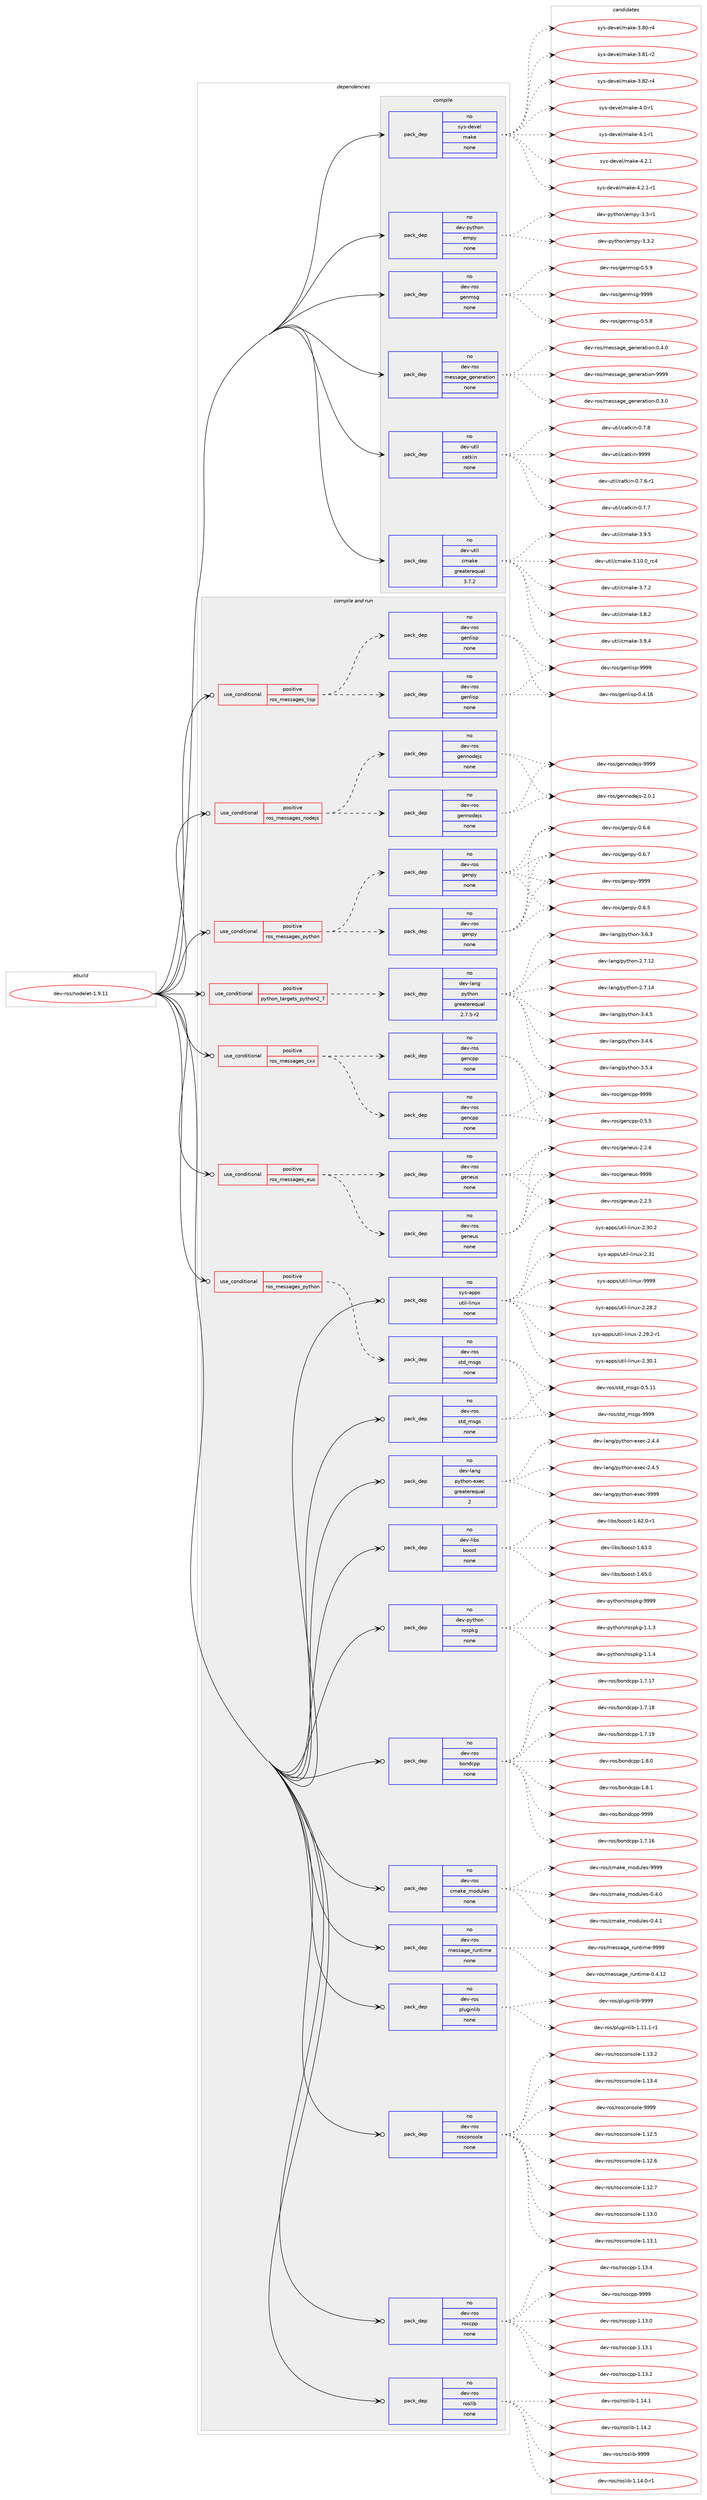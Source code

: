 digraph prolog {

# *************
# Graph options
# *************

newrank=true;
concentrate=true;
compound=true;
graph [rankdir=LR,fontname=Helvetica,fontsize=10,ranksep=1.5];#, ranksep=2.5, nodesep=0.2];
edge  [arrowhead=vee];
node  [fontname=Helvetica,fontsize=10];

# **********
# The ebuild
# **********

subgraph cluster_leftcol {
color=gray;
rank=same;
label=<<i>ebuild</i>>;
id [label="dev-ros/nodelet-1.9.11", color=red, width=4, href="../dev-ros/nodelet-1.9.11.svg"];
}

# ****************
# The dependencies
# ****************

subgraph cluster_midcol {
color=gray;
label=<<i>dependencies</i>>;
subgraph cluster_compile {
fillcolor="#eeeeee";
style=filled;
label=<<i>compile</i>>;
subgraph pack155551 {
dependency205487 [label=<<TABLE BORDER="0" CELLBORDER="1" CELLSPACING="0" CELLPADDING="4" WIDTH="220"><TR><TD ROWSPAN="6" CELLPADDING="30">pack_dep</TD></TR><TR><TD WIDTH="110">no</TD></TR><TR><TD>dev-python</TD></TR><TR><TD>empy</TD></TR><TR><TD>none</TD></TR><TR><TD></TD></TR></TABLE>>, shape=none, color=blue];
}
id:e -> dependency205487:w [weight=20,style="solid",arrowhead="vee"];
subgraph pack155552 {
dependency205488 [label=<<TABLE BORDER="0" CELLBORDER="1" CELLSPACING="0" CELLPADDING="4" WIDTH="220"><TR><TD ROWSPAN="6" CELLPADDING="30">pack_dep</TD></TR><TR><TD WIDTH="110">no</TD></TR><TR><TD>dev-ros</TD></TR><TR><TD>genmsg</TD></TR><TR><TD>none</TD></TR><TR><TD></TD></TR></TABLE>>, shape=none, color=blue];
}
id:e -> dependency205488:w [weight=20,style="solid",arrowhead="vee"];
subgraph pack155553 {
dependency205489 [label=<<TABLE BORDER="0" CELLBORDER="1" CELLSPACING="0" CELLPADDING="4" WIDTH="220"><TR><TD ROWSPAN="6" CELLPADDING="30">pack_dep</TD></TR><TR><TD WIDTH="110">no</TD></TR><TR><TD>dev-ros</TD></TR><TR><TD>message_generation</TD></TR><TR><TD>none</TD></TR><TR><TD></TD></TR></TABLE>>, shape=none, color=blue];
}
id:e -> dependency205489:w [weight=20,style="solid",arrowhead="vee"];
subgraph pack155554 {
dependency205490 [label=<<TABLE BORDER="0" CELLBORDER="1" CELLSPACING="0" CELLPADDING="4" WIDTH="220"><TR><TD ROWSPAN="6" CELLPADDING="30">pack_dep</TD></TR><TR><TD WIDTH="110">no</TD></TR><TR><TD>dev-util</TD></TR><TR><TD>catkin</TD></TR><TR><TD>none</TD></TR><TR><TD></TD></TR></TABLE>>, shape=none, color=blue];
}
id:e -> dependency205490:w [weight=20,style="solid",arrowhead="vee"];
subgraph pack155555 {
dependency205491 [label=<<TABLE BORDER="0" CELLBORDER="1" CELLSPACING="0" CELLPADDING="4" WIDTH="220"><TR><TD ROWSPAN="6" CELLPADDING="30">pack_dep</TD></TR><TR><TD WIDTH="110">no</TD></TR><TR><TD>dev-util</TD></TR><TR><TD>cmake</TD></TR><TR><TD>greaterequal</TD></TR><TR><TD>3.7.2</TD></TR></TABLE>>, shape=none, color=blue];
}
id:e -> dependency205491:w [weight=20,style="solid",arrowhead="vee"];
subgraph pack155556 {
dependency205492 [label=<<TABLE BORDER="0" CELLBORDER="1" CELLSPACING="0" CELLPADDING="4" WIDTH="220"><TR><TD ROWSPAN="6" CELLPADDING="30">pack_dep</TD></TR><TR><TD WIDTH="110">no</TD></TR><TR><TD>sys-devel</TD></TR><TR><TD>make</TD></TR><TR><TD>none</TD></TR><TR><TD></TD></TR></TABLE>>, shape=none, color=blue];
}
id:e -> dependency205492:w [weight=20,style="solid",arrowhead="vee"];
}
subgraph cluster_compileandrun {
fillcolor="#eeeeee";
style=filled;
label=<<i>compile and run</i>>;
subgraph cond45949 {
dependency205493 [label=<<TABLE BORDER="0" CELLBORDER="1" CELLSPACING="0" CELLPADDING="4"><TR><TD ROWSPAN="3" CELLPADDING="10">use_conditional</TD></TR><TR><TD>positive</TD></TR><TR><TD>python_targets_python2_7</TD></TR></TABLE>>, shape=none, color=red];
subgraph pack155557 {
dependency205494 [label=<<TABLE BORDER="0" CELLBORDER="1" CELLSPACING="0" CELLPADDING="4" WIDTH="220"><TR><TD ROWSPAN="6" CELLPADDING="30">pack_dep</TD></TR><TR><TD WIDTH="110">no</TD></TR><TR><TD>dev-lang</TD></TR><TR><TD>python</TD></TR><TR><TD>greaterequal</TD></TR><TR><TD>2.7.5-r2</TD></TR></TABLE>>, shape=none, color=blue];
}
dependency205493:e -> dependency205494:w [weight=20,style="dashed",arrowhead="vee"];
}
id:e -> dependency205493:w [weight=20,style="solid",arrowhead="odotvee"];
subgraph cond45950 {
dependency205495 [label=<<TABLE BORDER="0" CELLBORDER="1" CELLSPACING="0" CELLPADDING="4"><TR><TD ROWSPAN="3" CELLPADDING="10">use_conditional</TD></TR><TR><TD>positive</TD></TR><TR><TD>ros_messages_cxx</TD></TR></TABLE>>, shape=none, color=red];
subgraph pack155558 {
dependency205496 [label=<<TABLE BORDER="0" CELLBORDER="1" CELLSPACING="0" CELLPADDING="4" WIDTH="220"><TR><TD ROWSPAN="6" CELLPADDING="30">pack_dep</TD></TR><TR><TD WIDTH="110">no</TD></TR><TR><TD>dev-ros</TD></TR><TR><TD>gencpp</TD></TR><TR><TD>none</TD></TR><TR><TD></TD></TR></TABLE>>, shape=none, color=blue];
}
dependency205495:e -> dependency205496:w [weight=20,style="dashed",arrowhead="vee"];
subgraph pack155559 {
dependency205497 [label=<<TABLE BORDER="0" CELLBORDER="1" CELLSPACING="0" CELLPADDING="4" WIDTH="220"><TR><TD ROWSPAN="6" CELLPADDING="30">pack_dep</TD></TR><TR><TD WIDTH="110">no</TD></TR><TR><TD>dev-ros</TD></TR><TR><TD>gencpp</TD></TR><TR><TD>none</TD></TR><TR><TD></TD></TR></TABLE>>, shape=none, color=blue];
}
dependency205495:e -> dependency205497:w [weight=20,style="dashed",arrowhead="vee"];
}
id:e -> dependency205495:w [weight=20,style="solid",arrowhead="odotvee"];
subgraph cond45951 {
dependency205498 [label=<<TABLE BORDER="0" CELLBORDER="1" CELLSPACING="0" CELLPADDING="4"><TR><TD ROWSPAN="3" CELLPADDING="10">use_conditional</TD></TR><TR><TD>positive</TD></TR><TR><TD>ros_messages_eus</TD></TR></TABLE>>, shape=none, color=red];
subgraph pack155560 {
dependency205499 [label=<<TABLE BORDER="0" CELLBORDER="1" CELLSPACING="0" CELLPADDING="4" WIDTH="220"><TR><TD ROWSPAN="6" CELLPADDING="30">pack_dep</TD></TR><TR><TD WIDTH="110">no</TD></TR><TR><TD>dev-ros</TD></TR><TR><TD>geneus</TD></TR><TR><TD>none</TD></TR><TR><TD></TD></TR></TABLE>>, shape=none, color=blue];
}
dependency205498:e -> dependency205499:w [weight=20,style="dashed",arrowhead="vee"];
subgraph pack155561 {
dependency205500 [label=<<TABLE BORDER="0" CELLBORDER="1" CELLSPACING="0" CELLPADDING="4" WIDTH="220"><TR><TD ROWSPAN="6" CELLPADDING="30">pack_dep</TD></TR><TR><TD WIDTH="110">no</TD></TR><TR><TD>dev-ros</TD></TR><TR><TD>geneus</TD></TR><TR><TD>none</TD></TR><TR><TD></TD></TR></TABLE>>, shape=none, color=blue];
}
dependency205498:e -> dependency205500:w [weight=20,style="dashed",arrowhead="vee"];
}
id:e -> dependency205498:w [weight=20,style="solid",arrowhead="odotvee"];
subgraph cond45952 {
dependency205501 [label=<<TABLE BORDER="0" CELLBORDER="1" CELLSPACING="0" CELLPADDING="4"><TR><TD ROWSPAN="3" CELLPADDING="10">use_conditional</TD></TR><TR><TD>positive</TD></TR><TR><TD>ros_messages_lisp</TD></TR></TABLE>>, shape=none, color=red];
subgraph pack155562 {
dependency205502 [label=<<TABLE BORDER="0" CELLBORDER="1" CELLSPACING="0" CELLPADDING="4" WIDTH="220"><TR><TD ROWSPAN="6" CELLPADDING="30">pack_dep</TD></TR><TR><TD WIDTH="110">no</TD></TR><TR><TD>dev-ros</TD></TR><TR><TD>genlisp</TD></TR><TR><TD>none</TD></TR><TR><TD></TD></TR></TABLE>>, shape=none, color=blue];
}
dependency205501:e -> dependency205502:w [weight=20,style="dashed",arrowhead="vee"];
subgraph pack155563 {
dependency205503 [label=<<TABLE BORDER="0" CELLBORDER="1" CELLSPACING="0" CELLPADDING="4" WIDTH="220"><TR><TD ROWSPAN="6" CELLPADDING="30">pack_dep</TD></TR><TR><TD WIDTH="110">no</TD></TR><TR><TD>dev-ros</TD></TR><TR><TD>genlisp</TD></TR><TR><TD>none</TD></TR><TR><TD></TD></TR></TABLE>>, shape=none, color=blue];
}
dependency205501:e -> dependency205503:w [weight=20,style="dashed",arrowhead="vee"];
}
id:e -> dependency205501:w [weight=20,style="solid",arrowhead="odotvee"];
subgraph cond45953 {
dependency205504 [label=<<TABLE BORDER="0" CELLBORDER="1" CELLSPACING="0" CELLPADDING="4"><TR><TD ROWSPAN="3" CELLPADDING="10">use_conditional</TD></TR><TR><TD>positive</TD></TR><TR><TD>ros_messages_nodejs</TD></TR></TABLE>>, shape=none, color=red];
subgraph pack155564 {
dependency205505 [label=<<TABLE BORDER="0" CELLBORDER="1" CELLSPACING="0" CELLPADDING="4" WIDTH="220"><TR><TD ROWSPAN="6" CELLPADDING="30">pack_dep</TD></TR><TR><TD WIDTH="110">no</TD></TR><TR><TD>dev-ros</TD></TR><TR><TD>gennodejs</TD></TR><TR><TD>none</TD></TR><TR><TD></TD></TR></TABLE>>, shape=none, color=blue];
}
dependency205504:e -> dependency205505:w [weight=20,style="dashed",arrowhead="vee"];
subgraph pack155565 {
dependency205506 [label=<<TABLE BORDER="0" CELLBORDER="1" CELLSPACING="0" CELLPADDING="4" WIDTH="220"><TR><TD ROWSPAN="6" CELLPADDING="30">pack_dep</TD></TR><TR><TD WIDTH="110">no</TD></TR><TR><TD>dev-ros</TD></TR><TR><TD>gennodejs</TD></TR><TR><TD>none</TD></TR><TR><TD></TD></TR></TABLE>>, shape=none, color=blue];
}
dependency205504:e -> dependency205506:w [weight=20,style="dashed",arrowhead="vee"];
}
id:e -> dependency205504:w [weight=20,style="solid",arrowhead="odotvee"];
subgraph cond45954 {
dependency205507 [label=<<TABLE BORDER="0" CELLBORDER="1" CELLSPACING="0" CELLPADDING="4"><TR><TD ROWSPAN="3" CELLPADDING="10">use_conditional</TD></TR><TR><TD>positive</TD></TR><TR><TD>ros_messages_python</TD></TR></TABLE>>, shape=none, color=red];
subgraph pack155566 {
dependency205508 [label=<<TABLE BORDER="0" CELLBORDER="1" CELLSPACING="0" CELLPADDING="4" WIDTH="220"><TR><TD ROWSPAN="6" CELLPADDING="30">pack_dep</TD></TR><TR><TD WIDTH="110">no</TD></TR><TR><TD>dev-ros</TD></TR><TR><TD>genpy</TD></TR><TR><TD>none</TD></TR><TR><TD></TD></TR></TABLE>>, shape=none, color=blue];
}
dependency205507:e -> dependency205508:w [weight=20,style="dashed",arrowhead="vee"];
subgraph pack155567 {
dependency205509 [label=<<TABLE BORDER="0" CELLBORDER="1" CELLSPACING="0" CELLPADDING="4" WIDTH="220"><TR><TD ROWSPAN="6" CELLPADDING="30">pack_dep</TD></TR><TR><TD WIDTH="110">no</TD></TR><TR><TD>dev-ros</TD></TR><TR><TD>genpy</TD></TR><TR><TD>none</TD></TR><TR><TD></TD></TR></TABLE>>, shape=none, color=blue];
}
dependency205507:e -> dependency205509:w [weight=20,style="dashed",arrowhead="vee"];
}
id:e -> dependency205507:w [weight=20,style="solid",arrowhead="odotvee"];
subgraph cond45955 {
dependency205510 [label=<<TABLE BORDER="0" CELLBORDER="1" CELLSPACING="0" CELLPADDING="4"><TR><TD ROWSPAN="3" CELLPADDING="10">use_conditional</TD></TR><TR><TD>positive</TD></TR><TR><TD>ros_messages_python</TD></TR></TABLE>>, shape=none, color=red];
subgraph pack155568 {
dependency205511 [label=<<TABLE BORDER="0" CELLBORDER="1" CELLSPACING="0" CELLPADDING="4" WIDTH="220"><TR><TD ROWSPAN="6" CELLPADDING="30">pack_dep</TD></TR><TR><TD WIDTH="110">no</TD></TR><TR><TD>dev-ros</TD></TR><TR><TD>std_msgs</TD></TR><TR><TD>none</TD></TR><TR><TD></TD></TR></TABLE>>, shape=none, color=blue];
}
dependency205510:e -> dependency205511:w [weight=20,style="dashed",arrowhead="vee"];
}
id:e -> dependency205510:w [weight=20,style="solid",arrowhead="odotvee"];
subgraph pack155569 {
dependency205512 [label=<<TABLE BORDER="0" CELLBORDER="1" CELLSPACING="0" CELLPADDING="4" WIDTH="220"><TR><TD ROWSPAN="6" CELLPADDING="30">pack_dep</TD></TR><TR><TD WIDTH="110">no</TD></TR><TR><TD>dev-lang</TD></TR><TR><TD>python-exec</TD></TR><TR><TD>greaterequal</TD></TR><TR><TD>2</TD></TR></TABLE>>, shape=none, color=blue];
}
id:e -> dependency205512:w [weight=20,style="solid",arrowhead="odotvee"];
subgraph pack155570 {
dependency205513 [label=<<TABLE BORDER="0" CELLBORDER="1" CELLSPACING="0" CELLPADDING="4" WIDTH="220"><TR><TD ROWSPAN="6" CELLPADDING="30">pack_dep</TD></TR><TR><TD WIDTH="110">no</TD></TR><TR><TD>dev-libs</TD></TR><TR><TD>boost</TD></TR><TR><TD>none</TD></TR><TR><TD></TD></TR></TABLE>>, shape=none, color=blue];
}
id:e -> dependency205513:w [weight=20,style="solid",arrowhead="odotvee"];
subgraph pack155571 {
dependency205514 [label=<<TABLE BORDER="0" CELLBORDER="1" CELLSPACING="0" CELLPADDING="4" WIDTH="220"><TR><TD ROWSPAN="6" CELLPADDING="30">pack_dep</TD></TR><TR><TD WIDTH="110">no</TD></TR><TR><TD>dev-python</TD></TR><TR><TD>rospkg</TD></TR><TR><TD>none</TD></TR><TR><TD></TD></TR></TABLE>>, shape=none, color=blue];
}
id:e -> dependency205514:w [weight=20,style="solid",arrowhead="odotvee"];
subgraph pack155572 {
dependency205515 [label=<<TABLE BORDER="0" CELLBORDER="1" CELLSPACING="0" CELLPADDING="4" WIDTH="220"><TR><TD ROWSPAN="6" CELLPADDING="30">pack_dep</TD></TR><TR><TD WIDTH="110">no</TD></TR><TR><TD>dev-ros</TD></TR><TR><TD>bondcpp</TD></TR><TR><TD>none</TD></TR><TR><TD></TD></TR></TABLE>>, shape=none, color=blue];
}
id:e -> dependency205515:w [weight=20,style="solid",arrowhead="odotvee"];
subgraph pack155573 {
dependency205516 [label=<<TABLE BORDER="0" CELLBORDER="1" CELLSPACING="0" CELLPADDING="4" WIDTH="220"><TR><TD ROWSPAN="6" CELLPADDING="30">pack_dep</TD></TR><TR><TD WIDTH="110">no</TD></TR><TR><TD>dev-ros</TD></TR><TR><TD>cmake_modules</TD></TR><TR><TD>none</TD></TR><TR><TD></TD></TR></TABLE>>, shape=none, color=blue];
}
id:e -> dependency205516:w [weight=20,style="solid",arrowhead="odotvee"];
subgraph pack155574 {
dependency205517 [label=<<TABLE BORDER="0" CELLBORDER="1" CELLSPACING="0" CELLPADDING="4" WIDTH="220"><TR><TD ROWSPAN="6" CELLPADDING="30">pack_dep</TD></TR><TR><TD WIDTH="110">no</TD></TR><TR><TD>dev-ros</TD></TR><TR><TD>message_runtime</TD></TR><TR><TD>none</TD></TR><TR><TD></TD></TR></TABLE>>, shape=none, color=blue];
}
id:e -> dependency205517:w [weight=20,style="solid",arrowhead="odotvee"];
subgraph pack155575 {
dependency205518 [label=<<TABLE BORDER="0" CELLBORDER="1" CELLSPACING="0" CELLPADDING="4" WIDTH="220"><TR><TD ROWSPAN="6" CELLPADDING="30">pack_dep</TD></TR><TR><TD WIDTH="110">no</TD></TR><TR><TD>dev-ros</TD></TR><TR><TD>pluginlib</TD></TR><TR><TD>none</TD></TR><TR><TD></TD></TR></TABLE>>, shape=none, color=blue];
}
id:e -> dependency205518:w [weight=20,style="solid",arrowhead="odotvee"];
subgraph pack155576 {
dependency205519 [label=<<TABLE BORDER="0" CELLBORDER="1" CELLSPACING="0" CELLPADDING="4" WIDTH="220"><TR><TD ROWSPAN="6" CELLPADDING="30">pack_dep</TD></TR><TR><TD WIDTH="110">no</TD></TR><TR><TD>dev-ros</TD></TR><TR><TD>rosconsole</TD></TR><TR><TD>none</TD></TR><TR><TD></TD></TR></TABLE>>, shape=none, color=blue];
}
id:e -> dependency205519:w [weight=20,style="solid",arrowhead="odotvee"];
subgraph pack155577 {
dependency205520 [label=<<TABLE BORDER="0" CELLBORDER="1" CELLSPACING="0" CELLPADDING="4" WIDTH="220"><TR><TD ROWSPAN="6" CELLPADDING="30">pack_dep</TD></TR><TR><TD WIDTH="110">no</TD></TR><TR><TD>dev-ros</TD></TR><TR><TD>roscpp</TD></TR><TR><TD>none</TD></TR><TR><TD></TD></TR></TABLE>>, shape=none, color=blue];
}
id:e -> dependency205520:w [weight=20,style="solid",arrowhead="odotvee"];
subgraph pack155578 {
dependency205521 [label=<<TABLE BORDER="0" CELLBORDER="1" CELLSPACING="0" CELLPADDING="4" WIDTH="220"><TR><TD ROWSPAN="6" CELLPADDING="30">pack_dep</TD></TR><TR><TD WIDTH="110">no</TD></TR><TR><TD>dev-ros</TD></TR><TR><TD>roslib</TD></TR><TR><TD>none</TD></TR><TR><TD></TD></TR></TABLE>>, shape=none, color=blue];
}
id:e -> dependency205521:w [weight=20,style="solid",arrowhead="odotvee"];
subgraph pack155579 {
dependency205522 [label=<<TABLE BORDER="0" CELLBORDER="1" CELLSPACING="0" CELLPADDING="4" WIDTH="220"><TR><TD ROWSPAN="6" CELLPADDING="30">pack_dep</TD></TR><TR><TD WIDTH="110">no</TD></TR><TR><TD>dev-ros</TD></TR><TR><TD>std_msgs</TD></TR><TR><TD>none</TD></TR><TR><TD></TD></TR></TABLE>>, shape=none, color=blue];
}
id:e -> dependency205522:w [weight=20,style="solid",arrowhead="odotvee"];
subgraph pack155580 {
dependency205523 [label=<<TABLE BORDER="0" CELLBORDER="1" CELLSPACING="0" CELLPADDING="4" WIDTH="220"><TR><TD ROWSPAN="6" CELLPADDING="30">pack_dep</TD></TR><TR><TD WIDTH="110">no</TD></TR><TR><TD>sys-apps</TD></TR><TR><TD>util-linux</TD></TR><TR><TD>none</TD></TR><TR><TD></TD></TR></TABLE>>, shape=none, color=blue];
}
id:e -> dependency205523:w [weight=20,style="solid",arrowhead="odotvee"];
}
subgraph cluster_run {
fillcolor="#eeeeee";
style=filled;
label=<<i>run</i>>;
}
}

# **************
# The candidates
# **************

subgraph cluster_choices {
rank=same;
color=gray;
label=<<i>candidates</i>>;

subgraph choice155551 {
color=black;
nodesep=1;
choice1001011184511212111610411111047101109112121455146514511449 [label="dev-python/empy-3.3-r1", color=red, width=4,href="../dev-python/empy-3.3-r1.svg"];
choice1001011184511212111610411111047101109112121455146514650 [label="dev-python/empy-3.3.2", color=red, width=4,href="../dev-python/empy-3.3.2.svg"];
dependency205487:e -> choice1001011184511212111610411111047101109112121455146514511449:w [style=dotted,weight="100"];
dependency205487:e -> choice1001011184511212111610411111047101109112121455146514650:w [style=dotted,weight="100"];
}
subgraph choice155552 {
color=black;
nodesep=1;
choice1001011184511411111547103101110109115103454846534656 [label="dev-ros/genmsg-0.5.8", color=red, width=4,href="../dev-ros/genmsg-0.5.8.svg"];
choice1001011184511411111547103101110109115103454846534657 [label="dev-ros/genmsg-0.5.9", color=red, width=4,href="../dev-ros/genmsg-0.5.9.svg"];
choice10010111845114111115471031011101091151034557575757 [label="dev-ros/genmsg-9999", color=red, width=4,href="../dev-ros/genmsg-9999.svg"];
dependency205488:e -> choice1001011184511411111547103101110109115103454846534656:w [style=dotted,weight="100"];
dependency205488:e -> choice1001011184511411111547103101110109115103454846534657:w [style=dotted,weight="100"];
dependency205488:e -> choice10010111845114111115471031011101091151034557575757:w [style=dotted,weight="100"];
}
subgraph choice155553 {
color=black;
nodesep=1;
choice1001011184511411111547109101115115971031019510310111010111497116105111110454846514648 [label="dev-ros/message_generation-0.3.0", color=red, width=4,href="../dev-ros/message_generation-0.3.0.svg"];
choice1001011184511411111547109101115115971031019510310111010111497116105111110454846524648 [label="dev-ros/message_generation-0.4.0", color=red, width=4,href="../dev-ros/message_generation-0.4.0.svg"];
choice10010111845114111115471091011151159710310195103101110101114971161051111104557575757 [label="dev-ros/message_generation-9999", color=red, width=4,href="../dev-ros/message_generation-9999.svg"];
dependency205489:e -> choice1001011184511411111547109101115115971031019510310111010111497116105111110454846514648:w [style=dotted,weight="100"];
dependency205489:e -> choice1001011184511411111547109101115115971031019510310111010111497116105111110454846524648:w [style=dotted,weight="100"];
dependency205489:e -> choice10010111845114111115471091011151159710310195103101110101114971161051111104557575757:w [style=dotted,weight="100"];
}
subgraph choice155554 {
color=black;
nodesep=1;
choice100101118451171161051084799971161071051104548465546544511449 [label="dev-util/catkin-0.7.6-r1", color=red, width=4,href="../dev-util/catkin-0.7.6-r1.svg"];
choice10010111845117116105108479997116107105110454846554655 [label="dev-util/catkin-0.7.7", color=red, width=4,href="../dev-util/catkin-0.7.7.svg"];
choice10010111845117116105108479997116107105110454846554656 [label="dev-util/catkin-0.7.8", color=red, width=4,href="../dev-util/catkin-0.7.8.svg"];
choice100101118451171161051084799971161071051104557575757 [label="dev-util/catkin-9999", color=red, width=4,href="../dev-util/catkin-9999.svg"];
dependency205490:e -> choice100101118451171161051084799971161071051104548465546544511449:w [style=dotted,weight="100"];
dependency205490:e -> choice10010111845117116105108479997116107105110454846554655:w [style=dotted,weight="100"];
dependency205490:e -> choice10010111845117116105108479997116107105110454846554656:w [style=dotted,weight="100"];
dependency205490:e -> choice100101118451171161051084799971161071051104557575757:w [style=dotted,weight="100"];
}
subgraph choice155555 {
color=black;
nodesep=1;
choice1001011184511711610510847991099710710145514649484648951149952 [label="dev-util/cmake-3.10.0_rc4", color=red, width=4,href="../dev-util/cmake-3.10.0_rc4.svg"];
choice10010111845117116105108479910997107101455146554650 [label="dev-util/cmake-3.7.2", color=red, width=4,href="../dev-util/cmake-3.7.2.svg"];
choice10010111845117116105108479910997107101455146564650 [label="dev-util/cmake-3.8.2", color=red, width=4,href="../dev-util/cmake-3.8.2.svg"];
choice10010111845117116105108479910997107101455146574652 [label="dev-util/cmake-3.9.4", color=red, width=4,href="../dev-util/cmake-3.9.4.svg"];
choice10010111845117116105108479910997107101455146574653 [label="dev-util/cmake-3.9.5", color=red, width=4,href="../dev-util/cmake-3.9.5.svg"];
dependency205491:e -> choice1001011184511711610510847991099710710145514649484648951149952:w [style=dotted,weight="100"];
dependency205491:e -> choice10010111845117116105108479910997107101455146554650:w [style=dotted,weight="100"];
dependency205491:e -> choice10010111845117116105108479910997107101455146564650:w [style=dotted,weight="100"];
dependency205491:e -> choice10010111845117116105108479910997107101455146574652:w [style=dotted,weight="100"];
dependency205491:e -> choice10010111845117116105108479910997107101455146574653:w [style=dotted,weight="100"];
}
subgraph choice155556 {
color=black;
nodesep=1;
choice11512111545100101118101108471099710710145514656484511452 [label="sys-devel/make-3.80-r4", color=red, width=4,href="../sys-devel/make-3.80-r4.svg"];
choice11512111545100101118101108471099710710145514656494511450 [label="sys-devel/make-3.81-r2", color=red, width=4,href="../sys-devel/make-3.81-r2.svg"];
choice11512111545100101118101108471099710710145514656504511452 [label="sys-devel/make-3.82-r4", color=red, width=4,href="../sys-devel/make-3.82-r4.svg"];
choice115121115451001011181011084710997107101455246484511449 [label="sys-devel/make-4.0-r1", color=red, width=4,href="../sys-devel/make-4.0-r1.svg"];
choice115121115451001011181011084710997107101455246494511449 [label="sys-devel/make-4.1-r1", color=red, width=4,href="../sys-devel/make-4.1-r1.svg"];
choice115121115451001011181011084710997107101455246504649 [label="sys-devel/make-4.2.1", color=red, width=4,href="../sys-devel/make-4.2.1.svg"];
choice1151211154510010111810110847109971071014552465046494511449 [label="sys-devel/make-4.2.1-r1", color=red, width=4,href="../sys-devel/make-4.2.1-r1.svg"];
dependency205492:e -> choice11512111545100101118101108471099710710145514656484511452:w [style=dotted,weight="100"];
dependency205492:e -> choice11512111545100101118101108471099710710145514656494511450:w [style=dotted,weight="100"];
dependency205492:e -> choice11512111545100101118101108471099710710145514656504511452:w [style=dotted,weight="100"];
dependency205492:e -> choice115121115451001011181011084710997107101455246484511449:w [style=dotted,weight="100"];
dependency205492:e -> choice115121115451001011181011084710997107101455246494511449:w [style=dotted,weight="100"];
dependency205492:e -> choice115121115451001011181011084710997107101455246504649:w [style=dotted,weight="100"];
dependency205492:e -> choice1151211154510010111810110847109971071014552465046494511449:w [style=dotted,weight="100"];
}
subgraph choice155557 {
color=black;
nodesep=1;
choice10010111845108971101034711212111610411111045504655464950 [label="dev-lang/python-2.7.12", color=red, width=4,href="../dev-lang/python-2.7.12.svg"];
choice10010111845108971101034711212111610411111045504655464952 [label="dev-lang/python-2.7.14", color=red, width=4,href="../dev-lang/python-2.7.14.svg"];
choice100101118451089711010347112121116104111110455146524653 [label="dev-lang/python-3.4.5", color=red, width=4,href="../dev-lang/python-3.4.5.svg"];
choice100101118451089711010347112121116104111110455146524654 [label="dev-lang/python-3.4.6", color=red, width=4,href="../dev-lang/python-3.4.6.svg"];
choice100101118451089711010347112121116104111110455146534652 [label="dev-lang/python-3.5.4", color=red, width=4,href="../dev-lang/python-3.5.4.svg"];
choice100101118451089711010347112121116104111110455146544651 [label="dev-lang/python-3.6.3", color=red, width=4,href="../dev-lang/python-3.6.3.svg"];
dependency205494:e -> choice10010111845108971101034711212111610411111045504655464950:w [style=dotted,weight="100"];
dependency205494:e -> choice10010111845108971101034711212111610411111045504655464952:w [style=dotted,weight="100"];
dependency205494:e -> choice100101118451089711010347112121116104111110455146524653:w [style=dotted,weight="100"];
dependency205494:e -> choice100101118451089711010347112121116104111110455146524654:w [style=dotted,weight="100"];
dependency205494:e -> choice100101118451089711010347112121116104111110455146534652:w [style=dotted,weight="100"];
dependency205494:e -> choice100101118451089711010347112121116104111110455146544651:w [style=dotted,weight="100"];
}
subgraph choice155558 {
color=black;
nodesep=1;
choice100101118451141111154710310111099112112454846534653 [label="dev-ros/gencpp-0.5.5", color=red, width=4,href="../dev-ros/gencpp-0.5.5.svg"];
choice1001011184511411111547103101110991121124557575757 [label="dev-ros/gencpp-9999", color=red, width=4,href="../dev-ros/gencpp-9999.svg"];
dependency205496:e -> choice100101118451141111154710310111099112112454846534653:w [style=dotted,weight="100"];
dependency205496:e -> choice1001011184511411111547103101110991121124557575757:w [style=dotted,weight="100"];
}
subgraph choice155559 {
color=black;
nodesep=1;
choice100101118451141111154710310111099112112454846534653 [label="dev-ros/gencpp-0.5.5", color=red, width=4,href="../dev-ros/gencpp-0.5.5.svg"];
choice1001011184511411111547103101110991121124557575757 [label="dev-ros/gencpp-9999", color=red, width=4,href="../dev-ros/gencpp-9999.svg"];
dependency205497:e -> choice100101118451141111154710310111099112112454846534653:w [style=dotted,weight="100"];
dependency205497:e -> choice1001011184511411111547103101110991121124557575757:w [style=dotted,weight="100"];
}
subgraph choice155560 {
color=black;
nodesep=1;
choice1001011184511411111547103101110101117115455046504653 [label="dev-ros/geneus-2.2.5", color=red, width=4,href="../dev-ros/geneus-2.2.5.svg"];
choice1001011184511411111547103101110101117115455046504654 [label="dev-ros/geneus-2.2.6", color=red, width=4,href="../dev-ros/geneus-2.2.6.svg"];
choice10010111845114111115471031011101011171154557575757 [label="dev-ros/geneus-9999", color=red, width=4,href="../dev-ros/geneus-9999.svg"];
dependency205499:e -> choice1001011184511411111547103101110101117115455046504653:w [style=dotted,weight="100"];
dependency205499:e -> choice1001011184511411111547103101110101117115455046504654:w [style=dotted,weight="100"];
dependency205499:e -> choice10010111845114111115471031011101011171154557575757:w [style=dotted,weight="100"];
}
subgraph choice155561 {
color=black;
nodesep=1;
choice1001011184511411111547103101110101117115455046504653 [label="dev-ros/geneus-2.2.5", color=red, width=4,href="../dev-ros/geneus-2.2.5.svg"];
choice1001011184511411111547103101110101117115455046504654 [label="dev-ros/geneus-2.2.6", color=red, width=4,href="../dev-ros/geneus-2.2.6.svg"];
choice10010111845114111115471031011101011171154557575757 [label="dev-ros/geneus-9999", color=red, width=4,href="../dev-ros/geneus-9999.svg"];
dependency205500:e -> choice1001011184511411111547103101110101117115455046504653:w [style=dotted,weight="100"];
dependency205500:e -> choice1001011184511411111547103101110101117115455046504654:w [style=dotted,weight="100"];
dependency205500:e -> choice10010111845114111115471031011101011171154557575757:w [style=dotted,weight="100"];
}
subgraph choice155562 {
color=black;
nodesep=1;
choice100101118451141111154710310111010810511511245484652464954 [label="dev-ros/genlisp-0.4.16", color=red, width=4,href="../dev-ros/genlisp-0.4.16.svg"];
choice10010111845114111115471031011101081051151124557575757 [label="dev-ros/genlisp-9999", color=red, width=4,href="../dev-ros/genlisp-9999.svg"];
dependency205502:e -> choice100101118451141111154710310111010810511511245484652464954:w [style=dotted,weight="100"];
dependency205502:e -> choice10010111845114111115471031011101081051151124557575757:w [style=dotted,weight="100"];
}
subgraph choice155563 {
color=black;
nodesep=1;
choice100101118451141111154710310111010810511511245484652464954 [label="dev-ros/genlisp-0.4.16", color=red, width=4,href="../dev-ros/genlisp-0.4.16.svg"];
choice10010111845114111115471031011101081051151124557575757 [label="dev-ros/genlisp-9999", color=red, width=4,href="../dev-ros/genlisp-9999.svg"];
dependency205503:e -> choice100101118451141111154710310111010810511511245484652464954:w [style=dotted,weight="100"];
dependency205503:e -> choice10010111845114111115471031011101081051151124557575757:w [style=dotted,weight="100"];
}
subgraph choice155564 {
color=black;
nodesep=1;
choice1001011184511411111547103101110110111100101106115455046484649 [label="dev-ros/gennodejs-2.0.1", color=red, width=4,href="../dev-ros/gennodejs-2.0.1.svg"];
choice10010111845114111115471031011101101111001011061154557575757 [label="dev-ros/gennodejs-9999", color=red, width=4,href="../dev-ros/gennodejs-9999.svg"];
dependency205505:e -> choice1001011184511411111547103101110110111100101106115455046484649:w [style=dotted,weight="100"];
dependency205505:e -> choice10010111845114111115471031011101101111001011061154557575757:w [style=dotted,weight="100"];
}
subgraph choice155565 {
color=black;
nodesep=1;
choice1001011184511411111547103101110110111100101106115455046484649 [label="dev-ros/gennodejs-2.0.1", color=red, width=4,href="../dev-ros/gennodejs-2.0.1.svg"];
choice10010111845114111115471031011101101111001011061154557575757 [label="dev-ros/gennodejs-9999", color=red, width=4,href="../dev-ros/gennodejs-9999.svg"];
dependency205506:e -> choice1001011184511411111547103101110110111100101106115455046484649:w [style=dotted,weight="100"];
dependency205506:e -> choice10010111845114111115471031011101101111001011061154557575757:w [style=dotted,weight="100"];
}
subgraph choice155566 {
color=black;
nodesep=1;
choice1001011184511411111547103101110112121454846544653 [label="dev-ros/genpy-0.6.5", color=red, width=4,href="../dev-ros/genpy-0.6.5.svg"];
choice1001011184511411111547103101110112121454846544654 [label="dev-ros/genpy-0.6.6", color=red, width=4,href="../dev-ros/genpy-0.6.6.svg"];
choice1001011184511411111547103101110112121454846544655 [label="dev-ros/genpy-0.6.7", color=red, width=4,href="../dev-ros/genpy-0.6.7.svg"];
choice10010111845114111115471031011101121214557575757 [label="dev-ros/genpy-9999", color=red, width=4,href="../dev-ros/genpy-9999.svg"];
dependency205508:e -> choice1001011184511411111547103101110112121454846544653:w [style=dotted,weight="100"];
dependency205508:e -> choice1001011184511411111547103101110112121454846544654:w [style=dotted,weight="100"];
dependency205508:e -> choice1001011184511411111547103101110112121454846544655:w [style=dotted,weight="100"];
dependency205508:e -> choice10010111845114111115471031011101121214557575757:w [style=dotted,weight="100"];
}
subgraph choice155567 {
color=black;
nodesep=1;
choice1001011184511411111547103101110112121454846544653 [label="dev-ros/genpy-0.6.5", color=red, width=4,href="../dev-ros/genpy-0.6.5.svg"];
choice1001011184511411111547103101110112121454846544654 [label="dev-ros/genpy-0.6.6", color=red, width=4,href="../dev-ros/genpy-0.6.6.svg"];
choice1001011184511411111547103101110112121454846544655 [label="dev-ros/genpy-0.6.7", color=red, width=4,href="../dev-ros/genpy-0.6.7.svg"];
choice10010111845114111115471031011101121214557575757 [label="dev-ros/genpy-9999", color=red, width=4,href="../dev-ros/genpy-9999.svg"];
dependency205509:e -> choice1001011184511411111547103101110112121454846544653:w [style=dotted,weight="100"];
dependency205509:e -> choice1001011184511411111547103101110112121454846544654:w [style=dotted,weight="100"];
dependency205509:e -> choice1001011184511411111547103101110112121454846544655:w [style=dotted,weight="100"];
dependency205509:e -> choice10010111845114111115471031011101121214557575757:w [style=dotted,weight="100"];
}
subgraph choice155568 {
color=black;
nodesep=1;
choice10010111845114111115471151161009510911510311545484653464949 [label="dev-ros/std_msgs-0.5.11", color=red, width=4,href="../dev-ros/std_msgs-0.5.11.svg"];
choice1001011184511411111547115116100951091151031154557575757 [label="dev-ros/std_msgs-9999", color=red, width=4,href="../dev-ros/std_msgs-9999.svg"];
dependency205511:e -> choice10010111845114111115471151161009510911510311545484653464949:w [style=dotted,weight="100"];
dependency205511:e -> choice1001011184511411111547115116100951091151031154557575757:w [style=dotted,weight="100"];
}
subgraph choice155569 {
color=black;
nodesep=1;
choice1001011184510897110103471121211161041111104510112010199455046524652 [label="dev-lang/python-exec-2.4.4", color=red, width=4,href="../dev-lang/python-exec-2.4.4.svg"];
choice1001011184510897110103471121211161041111104510112010199455046524653 [label="dev-lang/python-exec-2.4.5", color=red, width=4,href="../dev-lang/python-exec-2.4.5.svg"];
choice10010111845108971101034711212111610411111045101120101994557575757 [label="dev-lang/python-exec-9999", color=red, width=4,href="../dev-lang/python-exec-9999.svg"];
dependency205512:e -> choice1001011184510897110103471121211161041111104510112010199455046524652:w [style=dotted,weight="100"];
dependency205512:e -> choice1001011184510897110103471121211161041111104510112010199455046524653:w [style=dotted,weight="100"];
dependency205512:e -> choice10010111845108971101034711212111610411111045101120101994557575757:w [style=dotted,weight="100"];
}
subgraph choice155570 {
color=black;
nodesep=1;
choice10010111845108105981154798111111115116454946545046484511449 [label="dev-libs/boost-1.62.0-r1", color=red, width=4,href="../dev-libs/boost-1.62.0-r1.svg"];
choice1001011184510810598115479811111111511645494654514648 [label="dev-libs/boost-1.63.0", color=red, width=4,href="../dev-libs/boost-1.63.0.svg"];
choice1001011184510810598115479811111111511645494654534648 [label="dev-libs/boost-1.65.0", color=red, width=4,href="../dev-libs/boost-1.65.0.svg"];
dependency205513:e -> choice10010111845108105981154798111111115116454946545046484511449:w [style=dotted,weight="100"];
dependency205513:e -> choice1001011184510810598115479811111111511645494654514648:w [style=dotted,weight="100"];
dependency205513:e -> choice1001011184510810598115479811111111511645494654534648:w [style=dotted,weight="100"];
}
subgraph choice155571 {
color=black;
nodesep=1;
choice1001011184511212111610411111047114111115112107103454946494651 [label="dev-python/rospkg-1.1.3", color=red, width=4,href="../dev-python/rospkg-1.1.3.svg"];
choice1001011184511212111610411111047114111115112107103454946494652 [label="dev-python/rospkg-1.1.4", color=red, width=4,href="../dev-python/rospkg-1.1.4.svg"];
choice10010111845112121116104111110471141111151121071034557575757 [label="dev-python/rospkg-9999", color=red, width=4,href="../dev-python/rospkg-9999.svg"];
dependency205514:e -> choice1001011184511212111610411111047114111115112107103454946494651:w [style=dotted,weight="100"];
dependency205514:e -> choice1001011184511212111610411111047114111115112107103454946494652:w [style=dotted,weight="100"];
dependency205514:e -> choice10010111845112121116104111110471141111151121071034557575757:w [style=dotted,weight="100"];
}
subgraph choice155572 {
color=black;
nodesep=1;
choice1001011184511411111547981111101009911211245494655464954 [label="dev-ros/bondcpp-1.7.16", color=red, width=4,href="../dev-ros/bondcpp-1.7.16.svg"];
choice1001011184511411111547981111101009911211245494655464955 [label="dev-ros/bondcpp-1.7.17", color=red, width=4,href="../dev-ros/bondcpp-1.7.17.svg"];
choice1001011184511411111547981111101009911211245494655464956 [label="dev-ros/bondcpp-1.7.18", color=red, width=4,href="../dev-ros/bondcpp-1.7.18.svg"];
choice1001011184511411111547981111101009911211245494655464957 [label="dev-ros/bondcpp-1.7.19", color=red, width=4,href="../dev-ros/bondcpp-1.7.19.svg"];
choice10010111845114111115479811111010099112112454946564648 [label="dev-ros/bondcpp-1.8.0", color=red, width=4,href="../dev-ros/bondcpp-1.8.0.svg"];
choice10010111845114111115479811111010099112112454946564649 [label="dev-ros/bondcpp-1.8.1", color=red, width=4,href="../dev-ros/bondcpp-1.8.1.svg"];
choice100101118451141111154798111110100991121124557575757 [label="dev-ros/bondcpp-9999", color=red, width=4,href="../dev-ros/bondcpp-9999.svg"];
dependency205515:e -> choice1001011184511411111547981111101009911211245494655464954:w [style=dotted,weight="100"];
dependency205515:e -> choice1001011184511411111547981111101009911211245494655464955:w [style=dotted,weight="100"];
dependency205515:e -> choice1001011184511411111547981111101009911211245494655464956:w [style=dotted,weight="100"];
dependency205515:e -> choice1001011184511411111547981111101009911211245494655464957:w [style=dotted,weight="100"];
dependency205515:e -> choice10010111845114111115479811111010099112112454946564648:w [style=dotted,weight="100"];
dependency205515:e -> choice10010111845114111115479811111010099112112454946564649:w [style=dotted,weight="100"];
dependency205515:e -> choice100101118451141111154798111110100991121124557575757:w [style=dotted,weight="100"];
}
subgraph choice155573 {
color=black;
nodesep=1;
choice1001011184511411111547991099710710195109111100117108101115454846524648 [label="dev-ros/cmake_modules-0.4.0", color=red, width=4,href="../dev-ros/cmake_modules-0.4.0.svg"];
choice1001011184511411111547991099710710195109111100117108101115454846524649 [label="dev-ros/cmake_modules-0.4.1", color=red, width=4,href="../dev-ros/cmake_modules-0.4.1.svg"];
choice10010111845114111115479910997107101951091111001171081011154557575757 [label="dev-ros/cmake_modules-9999", color=red, width=4,href="../dev-ros/cmake_modules-9999.svg"];
dependency205516:e -> choice1001011184511411111547991099710710195109111100117108101115454846524648:w [style=dotted,weight="100"];
dependency205516:e -> choice1001011184511411111547991099710710195109111100117108101115454846524649:w [style=dotted,weight="100"];
dependency205516:e -> choice10010111845114111115479910997107101951091111001171081011154557575757:w [style=dotted,weight="100"];
}
subgraph choice155574 {
color=black;
nodesep=1;
choice1001011184511411111547109101115115971031019511411711011610510910145484652464950 [label="dev-ros/message_runtime-0.4.12", color=red, width=4,href="../dev-ros/message_runtime-0.4.12.svg"];
choice100101118451141111154710910111511597103101951141171101161051091014557575757 [label="dev-ros/message_runtime-9999", color=red, width=4,href="../dev-ros/message_runtime-9999.svg"];
dependency205517:e -> choice1001011184511411111547109101115115971031019511411711011610510910145484652464950:w [style=dotted,weight="100"];
dependency205517:e -> choice100101118451141111154710910111511597103101951141171101161051091014557575757:w [style=dotted,weight="100"];
}
subgraph choice155575 {
color=black;
nodesep=1;
choice100101118451141111154711210811710310511010810598454946494946494511449 [label="dev-ros/pluginlib-1.11.1-r1", color=red, width=4,href="../dev-ros/pluginlib-1.11.1-r1.svg"];
choice1001011184511411111547112108117103105110108105984557575757 [label="dev-ros/pluginlib-9999", color=red, width=4,href="../dev-ros/pluginlib-9999.svg"];
dependency205518:e -> choice100101118451141111154711210811710310511010810598454946494946494511449:w [style=dotted,weight="100"];
dependency205518:e -> choice1001011184511411111547112108117103105110108105984557575757:w [style=dotted,weight="100"];
}
subgraph choice155576 {
color=black;
nodesep=1;
choice10010111845114111115471141111159911111011511110810145494649504653 [label="dev-ros/rosconsole-1.12.5", color=red, width=4,href="../dev-ros/rosconsole-1.12.5.svg"];
choice10010111845114111115471141111159911111011511110810145494649504654 [label="dev-ros/rosconsole-1.12.6", color=red, width=4,href="../dev-ros/rosconsole-1.12.6.svg"];
choice10010111845114111115471141111159911111011511110810145494649504655 [label="dev-ros/rosconsole-1.12.7", color=red, width=4,href="../dev-ros/rosconsole-1.12.7.svg"];
choice10010111845114111115471141111159911111011511110810145494649514648 [label="dev-ros/rosconsole-1.13.0", color=red, width=4,href="../dev-ros/rosconsole-1.13.0.svg"];
choice10010111845114111115471141111159911111011511110810145494649514649 [label="dev-ros/rosconsole-1.13.1", color=red, width=4,href="../dev-ros/rosconsole-1.13.1.svg"];
choice10010111845114111115471141111159911111011511110810145494649514650 [label="dev-ros/rosconsole-1.13.2", color=red, width=4,href="../dev-ros/rosconsole-1.13.2.svg"];
choice10010111845114111115471141111159911111011511110810145494649514652 [label="dev-ros/rosconsole-1.13.4", color=red, width=4,href="../dev-ros/rosconsole-1.13.4.svg"];
choice1001011184511411111547114111115991111101151111081014557575757 [label="dev-ros/rosconsole-9999", color=red, width=4,href="../dev-ros/rosconsole-9999.svg"];
dependency205519:e -> choice10010111845114111115471141111159911111011511110810145494649504653:w [style=dotted,weight="100"];
dependency205519:e -> choice10010111845114111115471141111159911111011511110810145494649504654:w [style=dotted,weight="100"];
dependency205519:e -> choice10010111845114111115471141111159911111011511110810145494649504655:w [style=dotted,weight="100"];
dependency205519:e -> choice10010111845114111115471141111159911111011511110810145494649514648:w [style=dotted,weight="100"];
dependency205519:e -> choice10010111845114111115471141111159911111011511110810145494649514649:w [style=dotted,weight="100"];
dependency205519:e -> choice10010111845114111115471141111159911111011511110810145494649514650:w [style=dotted,weight="100"];
dependency205519:e -> choice10010111845114111115471141111159911111011511110810145494649514652:w [style=dotted,weight="100"];
dependency205519:e -> choice1001011184511411111547114111115991111101151111081014557575757:w [style=dotted,weight="100"];
}
subgraph choice155577 {
color=black;
nodesep=1;
choice10010111845114111115471141111159911211245494649514648 [label="dev-ros/roscpp-1.13.0", color=red, width=4,href="../dev-ros/roscpp-1.13.0.svg"];
choice10010111845114111115471141111159911211245494649514649 [label="dev-ros/roscpp-1.13.1", color=red, width=4,href="../dev-ros/roscpp-1.13.1.svg"];
choice10010111845114111115471141111159911211245494649514650 [label="dev-ros/roscpp-1.13.2", color=red, width=4,href="../dev-ros/roscpp-1.13.2.svg"];
choice10010111845114111115471141111159911211245494649514652 [label="dev-ros/roscpp-1.13.4", color=red, width=4,href="../dev-ros/roscpp-1.13.4.svg"];
choice1001011184511411111547114111115991121124557575757 [label="dev-ros/roscpp-9999", color=red, width=4,href="../dev-ros/roscpp-9999.svg"];
dependency205520:e -> choice10010111845114111115471141111159911211245494649514648:w [style=dotted,weight="100"];
dependency205520:e -> choice10010111845114111115471141111159911211245494649514649:w [style=dotted,weight="100"];
dependency205520:e -> choice10010111845114111115471141111159911211245494649514650:w [style=dotted,weight="100"];
dependency205520:e -> choice10010111845114111115471141111159911211245494649514652:w [style=dotted,weight="100"];
dependency205520:e -> choice1001011184511411111547114111115991121124557575757:w [style=dotted,weight="100"];
}
subgraph choice155578 {
color=black;
nodesep=1;
choice100101118451141111154711411111510810598454946495246484511449 [label="dev-ros/roslib-1.14.0-r1", color=red, width=4,href="../dev-ros/roslib-1.14.0-r1.svg"];
choice10010111845114111115471141111151081059845494649524649 [label="dev-ros/roslib-1.14.1", color=red, width=4,href="../dev-ros/roslib-1.14.1.svg"];
choice10010111845114111115471141111151081059845494649524650 [label="dev-ros/roslib-1.14.2", color=red, width=4,href="../dev-ros/roslib-1.14.2.svg"];
choice1001011184511411111547114111115108105984557575757 [label="dev-ros/roslib-9999", color=red, width=4,href="../dev-ros/roslib-9999.svg"];
dependency205521:e -> choice100101118451141111154711411111510810598454946495246484511449:w [style=dotted,weight="100"];
dependency205521:e -> choice10010111845114111115471141111151081059845494649524649:w [style=dotted,weight="100"];
dependency205521:e -> choice10010111845114111115471141111151081059845494649524650:w [style=dotted,weight="100"];
dependency205521:e -> choice1001011184511411111547114111115108105984557575757:w [style=dotted,weight="100"];
}
subgraph choice155579 {
color=black;
nodesep=1;
choice10010111845114111115471151161009510911510311545484653464949 [label="dev-ros/std_msgs-0.5.11", color=red, width=4,href="../dev-ros/std_msgs-0.5.11.svg"];
choice1001011184511411111547115116100951091151031154557575757 [label="dev-ros/std_msgs-9999", color=red, width=4,href="../dev-ros/std_msgs-9999.svg"];
dependency205522:e -> choice10010111845114111115471151161009510911510311545484653464949:w [style=dotted,weight="100"];
dependency205522:e -> choice1001011184511411111547115116100951091151031154557575757:w [style=dotted,weight="100"];
}
subgraph choice155580 {
color=black;
nodesep=1;
choice1151211154597112112115471171161051084510810511011712045504650564650 [label="sys-apps/util-linux-2.28.2", color=red, width=4,href="../sys-apps/util-linux-2.28.2.svg"];
choice11512111545971121121154711711610510845108105110117120455046505746504511449 [label="sys-apps/util-linux-2.29.2-r1", color=red, width=4,href="../sys-apps/util-linux-2.29.2-r1.svg"];
choice1151211154597112112115471171161051084510810511011712045504651484649 [label="sys-apps/util-linux-2.30.1", color=red, width=4,href="../sys-apps/util-linux-2.30.1.svg"];
choice1151211154597112112115471171161051084510810511011712045504651484650 [label="sys-apps/util-linux-2.30.2", color=red, width=4,href="../sys-apps/util-linux-2.30.2.svg"];
choice115121115459711211211547117116105108451081051101171204550465149 [label="sys-apps/util-linux-2.31", color=red, width=4,href="../sys-apps/util-linux-2.31.svg"];
choice115121115459711211211547117116105108451081051101171204557575757 [label="sys-apps/util-linux-9999", color=red, width=4,href="../sys-apps/util-linux-9999.svg"];
dependency205523:e -> choice1151211154597112112115471171161051084510810511011712045504650564650:w [style=dotted,weight="100"];
dependency205523:e -> choice11512111545971121121154711711610510845108105110117120455046505746504511449:w [style=dotted,weight="100"];
dependency205523:e -> choice1151211154597112112115471171161051084510810511011712045504651484649:w [style=dotted,weight="100"];
dependency205523:e -> choice1151211154597112112115471171161051084510810511011712045504651484650:w [style=dotted,weight="100"];
dependency205523:e -> choice115121115459711211211547117116105108451081051101171204550465149:w [style=dotted,weight="100"];
dependency205523:e -> choice115121115459711211211547117116105108451081051101171204557575757:w [style=dotted,weight="100"];
}
}

}
